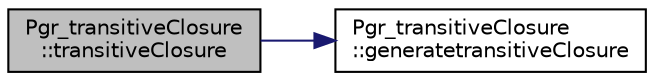 digraph "Pgr_transitiveClosure::transitiveClosure"
{
  edge [fontname="Helvetica",fontsize="10",labelfontname="Helvetica",labelfontsize="10"];
  node [fontname="Helvetica",fontsize="10",shape=record];
  rankdir="LR";
  Node8 [label="Pgr_transitiveClosure\l::transitiveClosure",height=0.2,width=0.4,color="black", fillcolor="grey75", style="filled", fontcolor="black"];
  Node8 -> Node9 [color="midnightblue",fontsize="10",style="solid",fontname="Helvetica"];
  Node9 [label="Pgr_transitiveClosure\l::generatetransitiveClosure",height=0.2,width=0.4,color="black", fillcolor="white", style="filled",URL="$classPgr__transitiveClosure.html#ae72d9c5f7daf9c9daf2401754cbfae07"];
}
